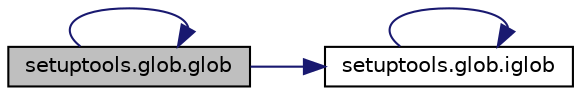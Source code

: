 digraph "setuptools.glob.glob"
{
 // LATEX_PDF_SIZE
  edge [fontname="Helvetica",fontsize="10",labelfontname="Helvetica",labelfontsize="10"];
  node [fontname="Helvetica",fontsize="10",shape=record];
  rankdir="LR";
  Node1 [label="setuptools.glob.glob",height=0.2,width=0.4,color="black", fillcolor="grey75", style="filled", fontcolor="black",tooltip=" "];
  Node1 -> Node1 [color="midnightblue",fontsize="10",style="solid",fontname="Helvetica"];
  Node1 -> Node2 [color="midnightblue",fontsize="10",style="solid",fontname="Helvetica"];
  Node2 [label="setuptools.glob.iglob",height=0.2,width=0.4,color="black", fillcolor="white", style="filled",URL="$d1/d6d/namespacesetuptools_1_1glob.html#a785709f6dd54bc19304bb581cc6e7707",tooltip=" "];
  Node2 -> Node2 [color="midnightblue",fontsize="10",style="solid",fontname="Helvetica"];
}
